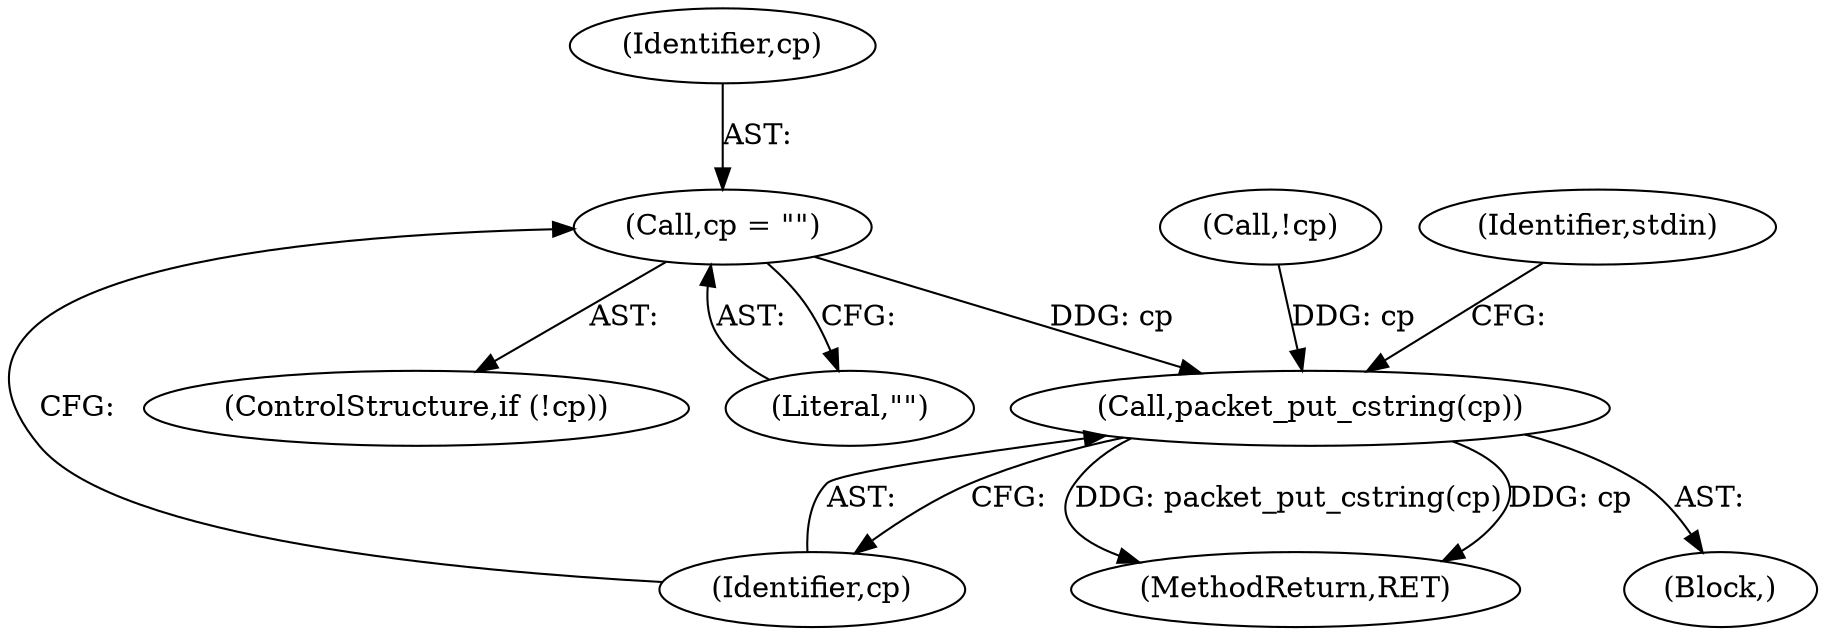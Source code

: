 digraph "0_mindrot_ed4ce82dbfa8a3a3c8ea6fa0db113c71e234416c_1@pointer" {
"1000206" [label="(Call,cp = \"\")"];
"1000209" [label="(Call,packet_put_cstring(cp))"];
"1000208" [label="(Literal,\"\")"];
"1000215" [label="(Identifier,stdin)"];
"1000209" [label="(Call,packet_put_cstring(cp))"];
"1000207" [label="(Identifier,cp)"];
"1000210" [label="(Identifier,cp)"];
"1000194" [label="(Block,)"];
"1000206" [label="(Call,cp = \"\")"];
"1000204" [label="(Call,!cp)"];
"1000472" [label="(MethodReturn,RET)"];
"1000203" [label="(ControlStructure,if (!cp))"];
"1000206" -> "1000203"  [label="AST: "];
"1000206" -> "1000208"  [label="CFG: "];
"1000207" -> "1000206"  [label="AST: "];
"1000208" -> "1000206"  [label="AST: "];
"1000210" -> "1000206"  [label="CFG: "];
"1000206" -> "1000209"  [label="DDG: cp"];
"1000209" -> "1000194"  [label="AST: "];
"1000209" -> "1000210"  [label="CFG: "];
"1000210" -> "1000209"  [label="AST: "];
"1000215" -> "1000209"  [label="CFG: "];
"1000209" -> "1000472"  [label="DDG: packet_put_cstring(cp)"];
"1000209" -> "1000472"  [label="DDG: cp"];
"1000204" -> "1000209"  [label="DDG: cp"];
}
